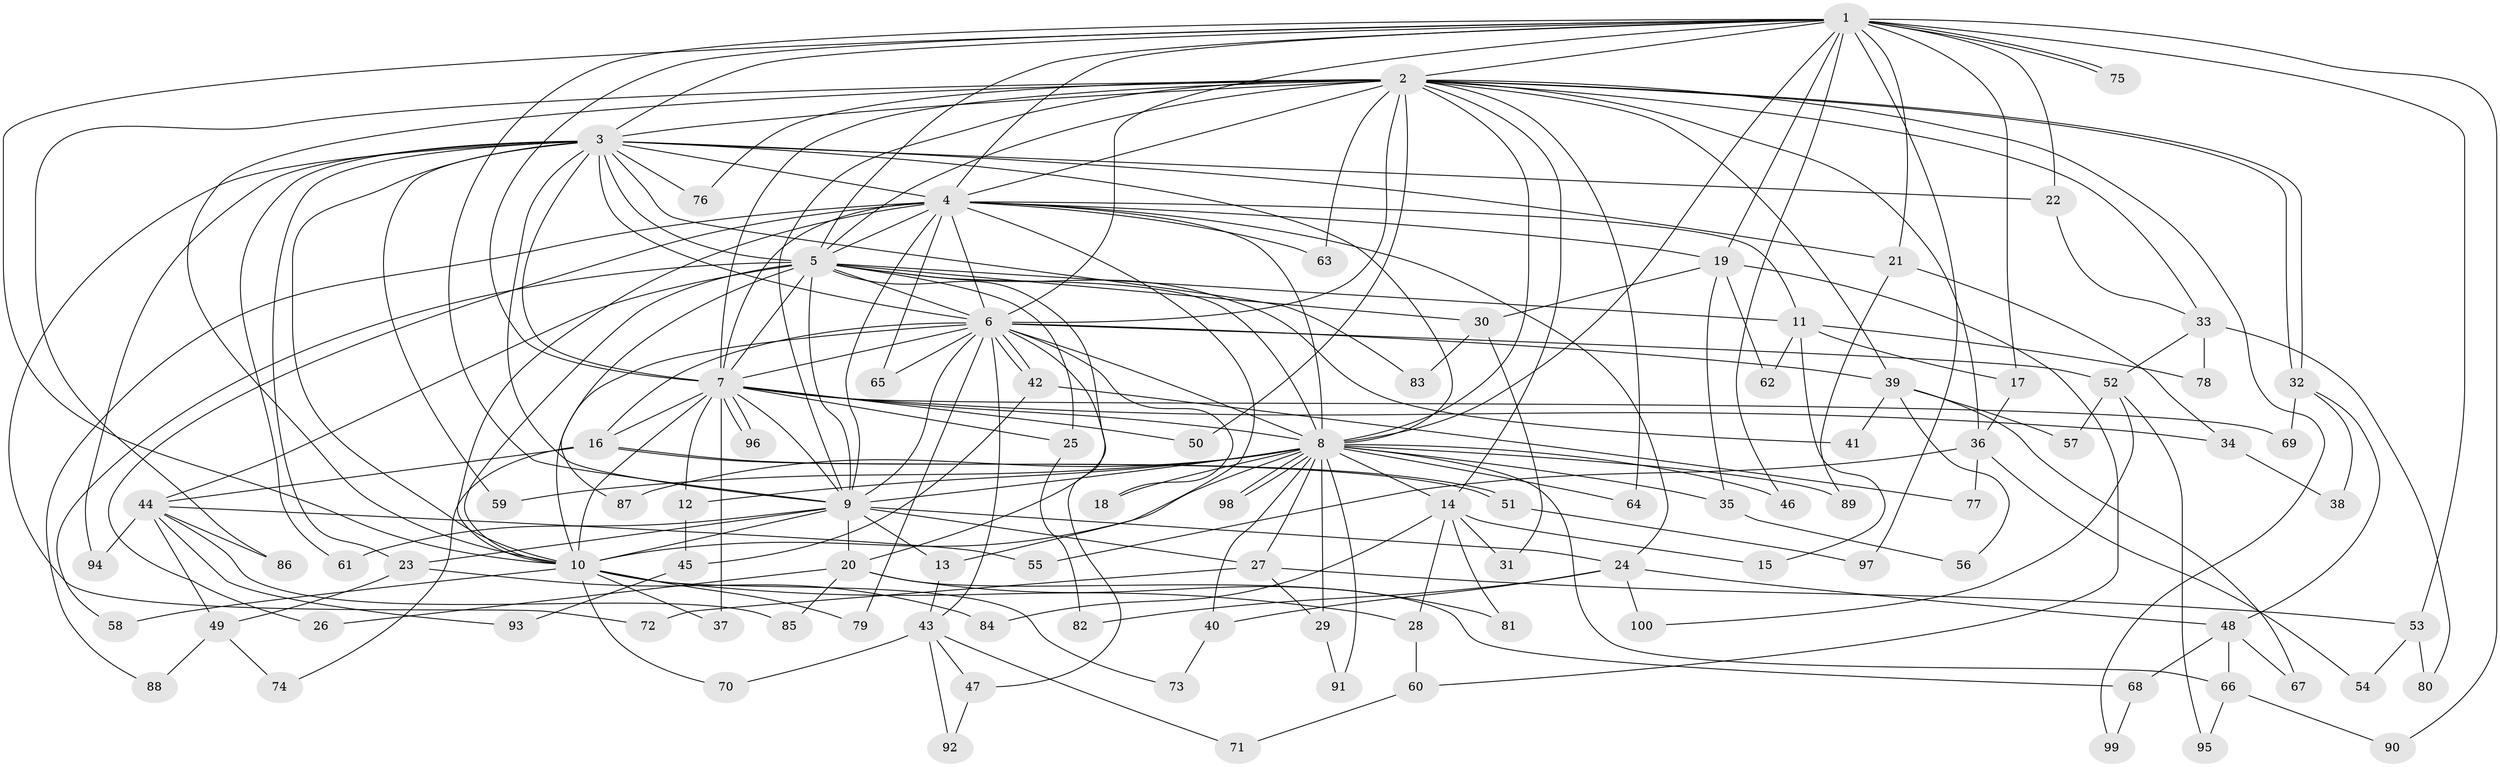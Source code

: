 // Generated by graph-tools (version 1.1) at 2025/14/03/09/25 04:14:15]
// undirected, 100 vertices, 225 edges
graph export_dot {
graph [start="1"]
  node [color=gray90,style=filled];
  1;
  2;
  3;
  4;
  5;
  6;
  7;
  8;
  9;
  10;
  11;
  12;
  13;
  14;
  15;
  16;
  17;
  18;
  19;
  20;
  21;
  22;
  23;
  24;
  25;
  26;
  27;
  28;
  29;
  30;
  31;
  32;
  33;
  34;
  35;
  36;
  37;
  38;
  39;
  40;
  41;
  42;
  43;
  44;
  45;
  46;
  47;
  48;
  49;
  50;
  51;
  52;
  53;
  54;
  55;
  56;
  57;
  58;
  59;
  60;
  61;
  62;
  63;
  64;
  65;
  66;
  67;
  68;
  69;
  70;
  71;
  72;
  73;
  74;
  75;
  76;
  77;
  78;
  79;
  80;
  81;
  82;
  83;
  84;
  85;
  86;
  87;
  88;
  89;
  90;
  91;
  92;
  93;
  94;
  95;
  96;
  97;
  98;
  99;
  100;
  1 -- 2;
  1 -- 3;
  1 -- 4;
  1 -- 5;
  1 -- 6;
  1 -- 7;
  1 -- 8;
  1 -- 9;
  1 -- 10;
  1 -- 17;
  1 -- 19;
  1 -- 21;
  1 -- 22;
  1 -- 46;
  1 -- 53;
  1 -- 75;
  1 -- 75;
  1 -- 90;
  1 -- 97;
  2 -- 3;
  2 -- 4;
  2 -- 5;
  2 -- 6;
  2 -- 7;
  2 -- 8;
  2 -- 9;
  2 -- 10;
  2 -- 14;
  2 -- 32;
  2 -- 32;
  2 -- 33;
  2 -- 36;
  2 -- 39;
  2 -- 50;
  2 -- 63;
  2 -- 64;
  2 -- 76;
  2 -- 86;
  2 -- 99;
  3 -- 4;
  3 -- 5;
  3 -- 6;
  3 -- 7;
  3 -- 8;
  3 -- 9;
  3 -- 10;
  3 -- 21;
  3 -- 22;
  3 -- 23;
  3 -- 59;
  3 -- 61;
  3 -- 72;
  3 -- 76;
  3 -- 83;
  3 -- 94;
  4 -- 5;
  4 -- 6;
  4 -- 7;
  4 -- 8;
  4 -- 9;
  4 -- 10;
  4 -- 11;
  4 -- 13;
  4 -- 19;
  4 -- 24;
  4 -- 26;
  4 -- 63;
  4 -- 65;
  4 -- 88;
  5 -- 6;
  5 -- 7;
  5 -- 8;
  5 -- 9;
  5 -- 10;
  5 -- 11;
  5 -- 20;
  5 -- 25;
  5 -- 30;
  5 -- 41;
  5 -- 44;
  5 -- 58;
  5 -- 87;
  6 -- 7;
  6 -- 8;
  6 -- 9;
  6 -- 10;
  6 -- 16;
  6 -- 18;
  6 -- 39;
  6 -- 42;
  6 -- 42;
  6 -- 43;
  6 -- 47;
  6 -- 52;
  6 -- 65;
  6 -- 79;
  7 -- 8;
  7 -- 9;
  7 -- 10;
  7 -- 12;
  7 -- 16;
  7 -- 25;
  7 -- 34;
  7 -- 37;
  7 -- 50;
  7 -- 69;
  7 -- 96;
  7 -- 96;
  8 -- 9;
  8 -- 10;
  8 -- 12;
  8 -- 14;
  8 -- 18;
  8 -- 27;
  8 -- 29;
  8 -- 35;
  8 -- 40;
  8 -- 46;
  8 -- 59;
  8 -- 64;
  8 -- 66;
  8 -- 87;
  8 -- 89;
  8 -- 91;
  8 -- 98;
  8 -- 98;
  9 -- 10;
  9 -- 13;
  9 -- 20;
  9 -- 23;
  9 -- 24;
  9 -- 27;
  9 -- 61;
  10 -- 28;
  10 -- 37;
  10 -- 58;
  10 -- 70;
  10 -- 73;
  10 -- 79;
  11 -- 15;
  11 -- 17;
  11 -- 62;
  11 -- 78;
  12 -- 45;
  13 -- 43;
  14 -- 15;
  14 -- 28;
  14 -- 31;
  14 -- 81;
  14 -- 84;
  16 -- 44;
  16 -- 51;
  16 -- 51;
  16 -- 74;
  17 -- 36;
  19 -- 30;
  19 -- 35;
  19 -- 60;
  19 -- 62;
  20 -- 26;
  20 -- 68;
  20 -- 81;
  20 -- 85;
  21 -- 34;
  21 -- 89;
  22 -- 33;
  23 -- 49;
  23 -- 84;
  24 -- 40;
  24 -- 48;
  24 -- 82;
  24 -- 100;
  25 -- 82;
  27 -- 29;
  27 -- 53;
  27 -- 72;
  28 -- 60;
  29 -- 91;
  30 -- 31;
  30 -- 83;
  32 -- 38;
  32 -- 48;
  32 -- 69;
  33 -- 52;
  33 -- 78;
  33 -- 80;
  34 -- 38;
  35 -- 56;
  36 -- 54;
  36 -- 55;
  36 -- 77;
  39 -- 41;
  39 -- 56;
  39 -- 57;
  39 -- 67;
  40 -- 73;
  42 -- 45;
  42 -- 77;
  43 -- 47;
  43 -- 70;
  43 -- 71;
  43 -- 92;
  44 -- 49;
  44 -- 55;
  44 -- 85;
  44 -- 86;
  44 -- 93;
  44 -- 94;
  45 -- 93;
  47 -- 92;
  48 -- 66;
  48 -- 67;
  48 -- 68;
  49 -- 74;
  49 -- 88;
  51 -- 97;
  52 -- 57;
  52 -- 95;
  52 -- 100;
  53 -- 54;
  53 -- 80;
  60 -- 71;
  66 -- 90;
  66 -- 95;
  68 -- 99;
}
